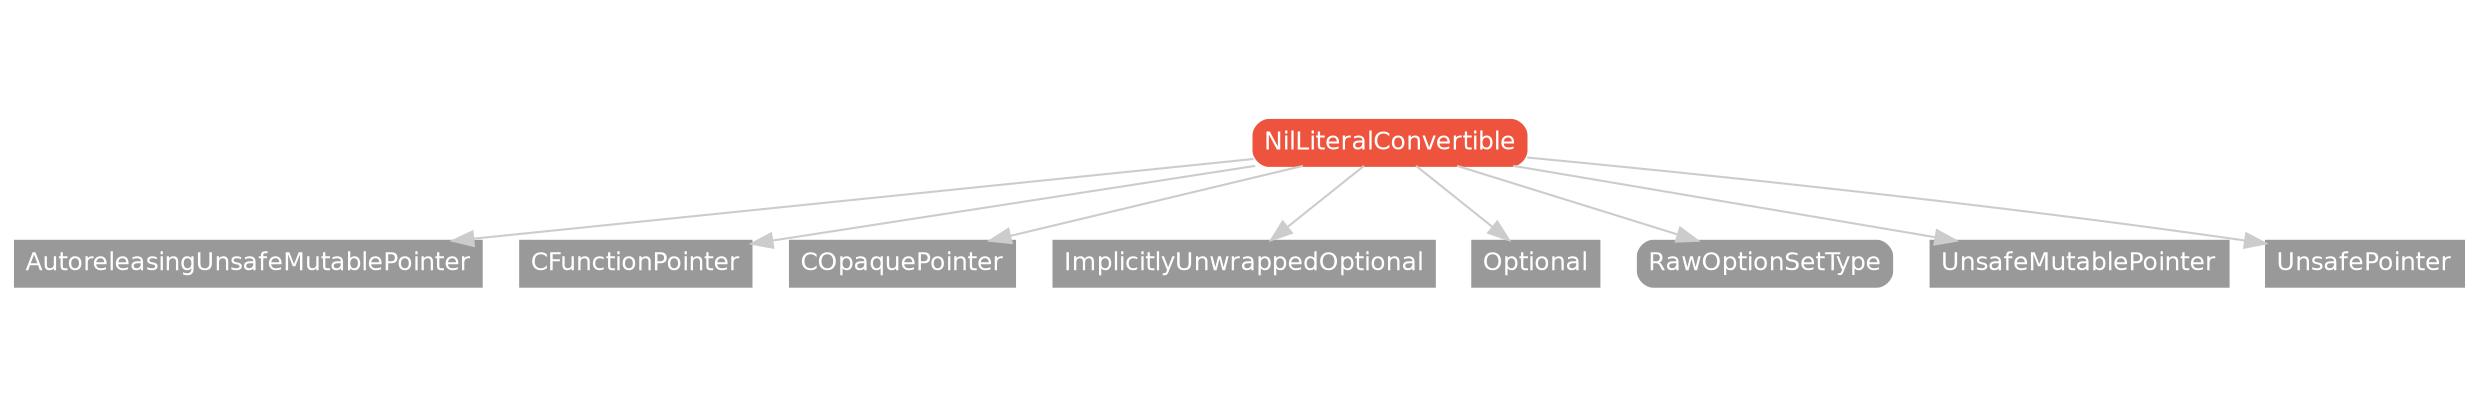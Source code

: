 strict digraph "NilLiteralConvertible - Type Hierarchy - SwiftDoc.org" {
    pad="0.1,0.8"
    node [shape=box, style="filled,rounded", color="#999999", fillcolor="#999999", fontcolor=white, fontname=Helvetica, fontnames="Helvetica,sansserif", fontsize=12, margin="0.07,0.05", height="0.3"]
    edge [color="#cccccc"]
    "AutoreleasingUnsafeMutablePointer" [URL="/type/AutoreleasingUnsafeMutablePointer/hierarchy/", style=filled]
    "CFunctionPointer" [URL="/type/CFunctionPointer/hierarchy/", style=filled]
    "COpaquePointer" [URL="/type/COpaquePointer/hierarchy/", style=filled]
    "ImplicitlyUnwrappedOptional" [URL="/type/ImplicitlyUnwrappedOptional/hierarchy/", style=filled]
    "NilLiteralConvertible" [URL="/protocol/NilLiteralConvertible/", style="filled,rounded", fillcolor="#ee543d", color="#ee543d"]
    "Optional" [URL="/type/Optional/hierarchy/", style=filled]
    "RawOptionSetType" [URL="/protocol/RawOptionSetType/hierarchy/"]
    "UnsafeMutablePointer" [URL="/type/UnsafeMutablePointer/hierarchy/", style=filled]
    "UnsafePointer" [URL="/type/UnsafePointer/hierarchy/", style=filled]    "NilLiteralConvertible" -> "AutoreleasingUnsafeMutablePointer"
    "NilLiteralConvertible" -> "CFunctionPointer"
    "NilLiteralConvertible" -> "COpaquePointer"
    "NilLiteralConvertible" -> "ImplicitlyUnwrappedOptional"
    "NilLiteralConvertible" -> "Optional"
    "NilLiteralConvertible" -> "RawOptionSetType"
    "NilLiteralConvertible" -> "UnsafeMutablePointer"
    "NilLiteralConvertible" -> "UnsafePointer"
    subgraph Types {
        rank = max; "AutoreleasingUnsafeMutablePointer"; "CFunctionPointer"; "COpaquePointer"; "ImplicitlyUnwrappedOptional"; "Optional"; "UnsafeMutablePointer"; "UnsafePointer";
    }
}